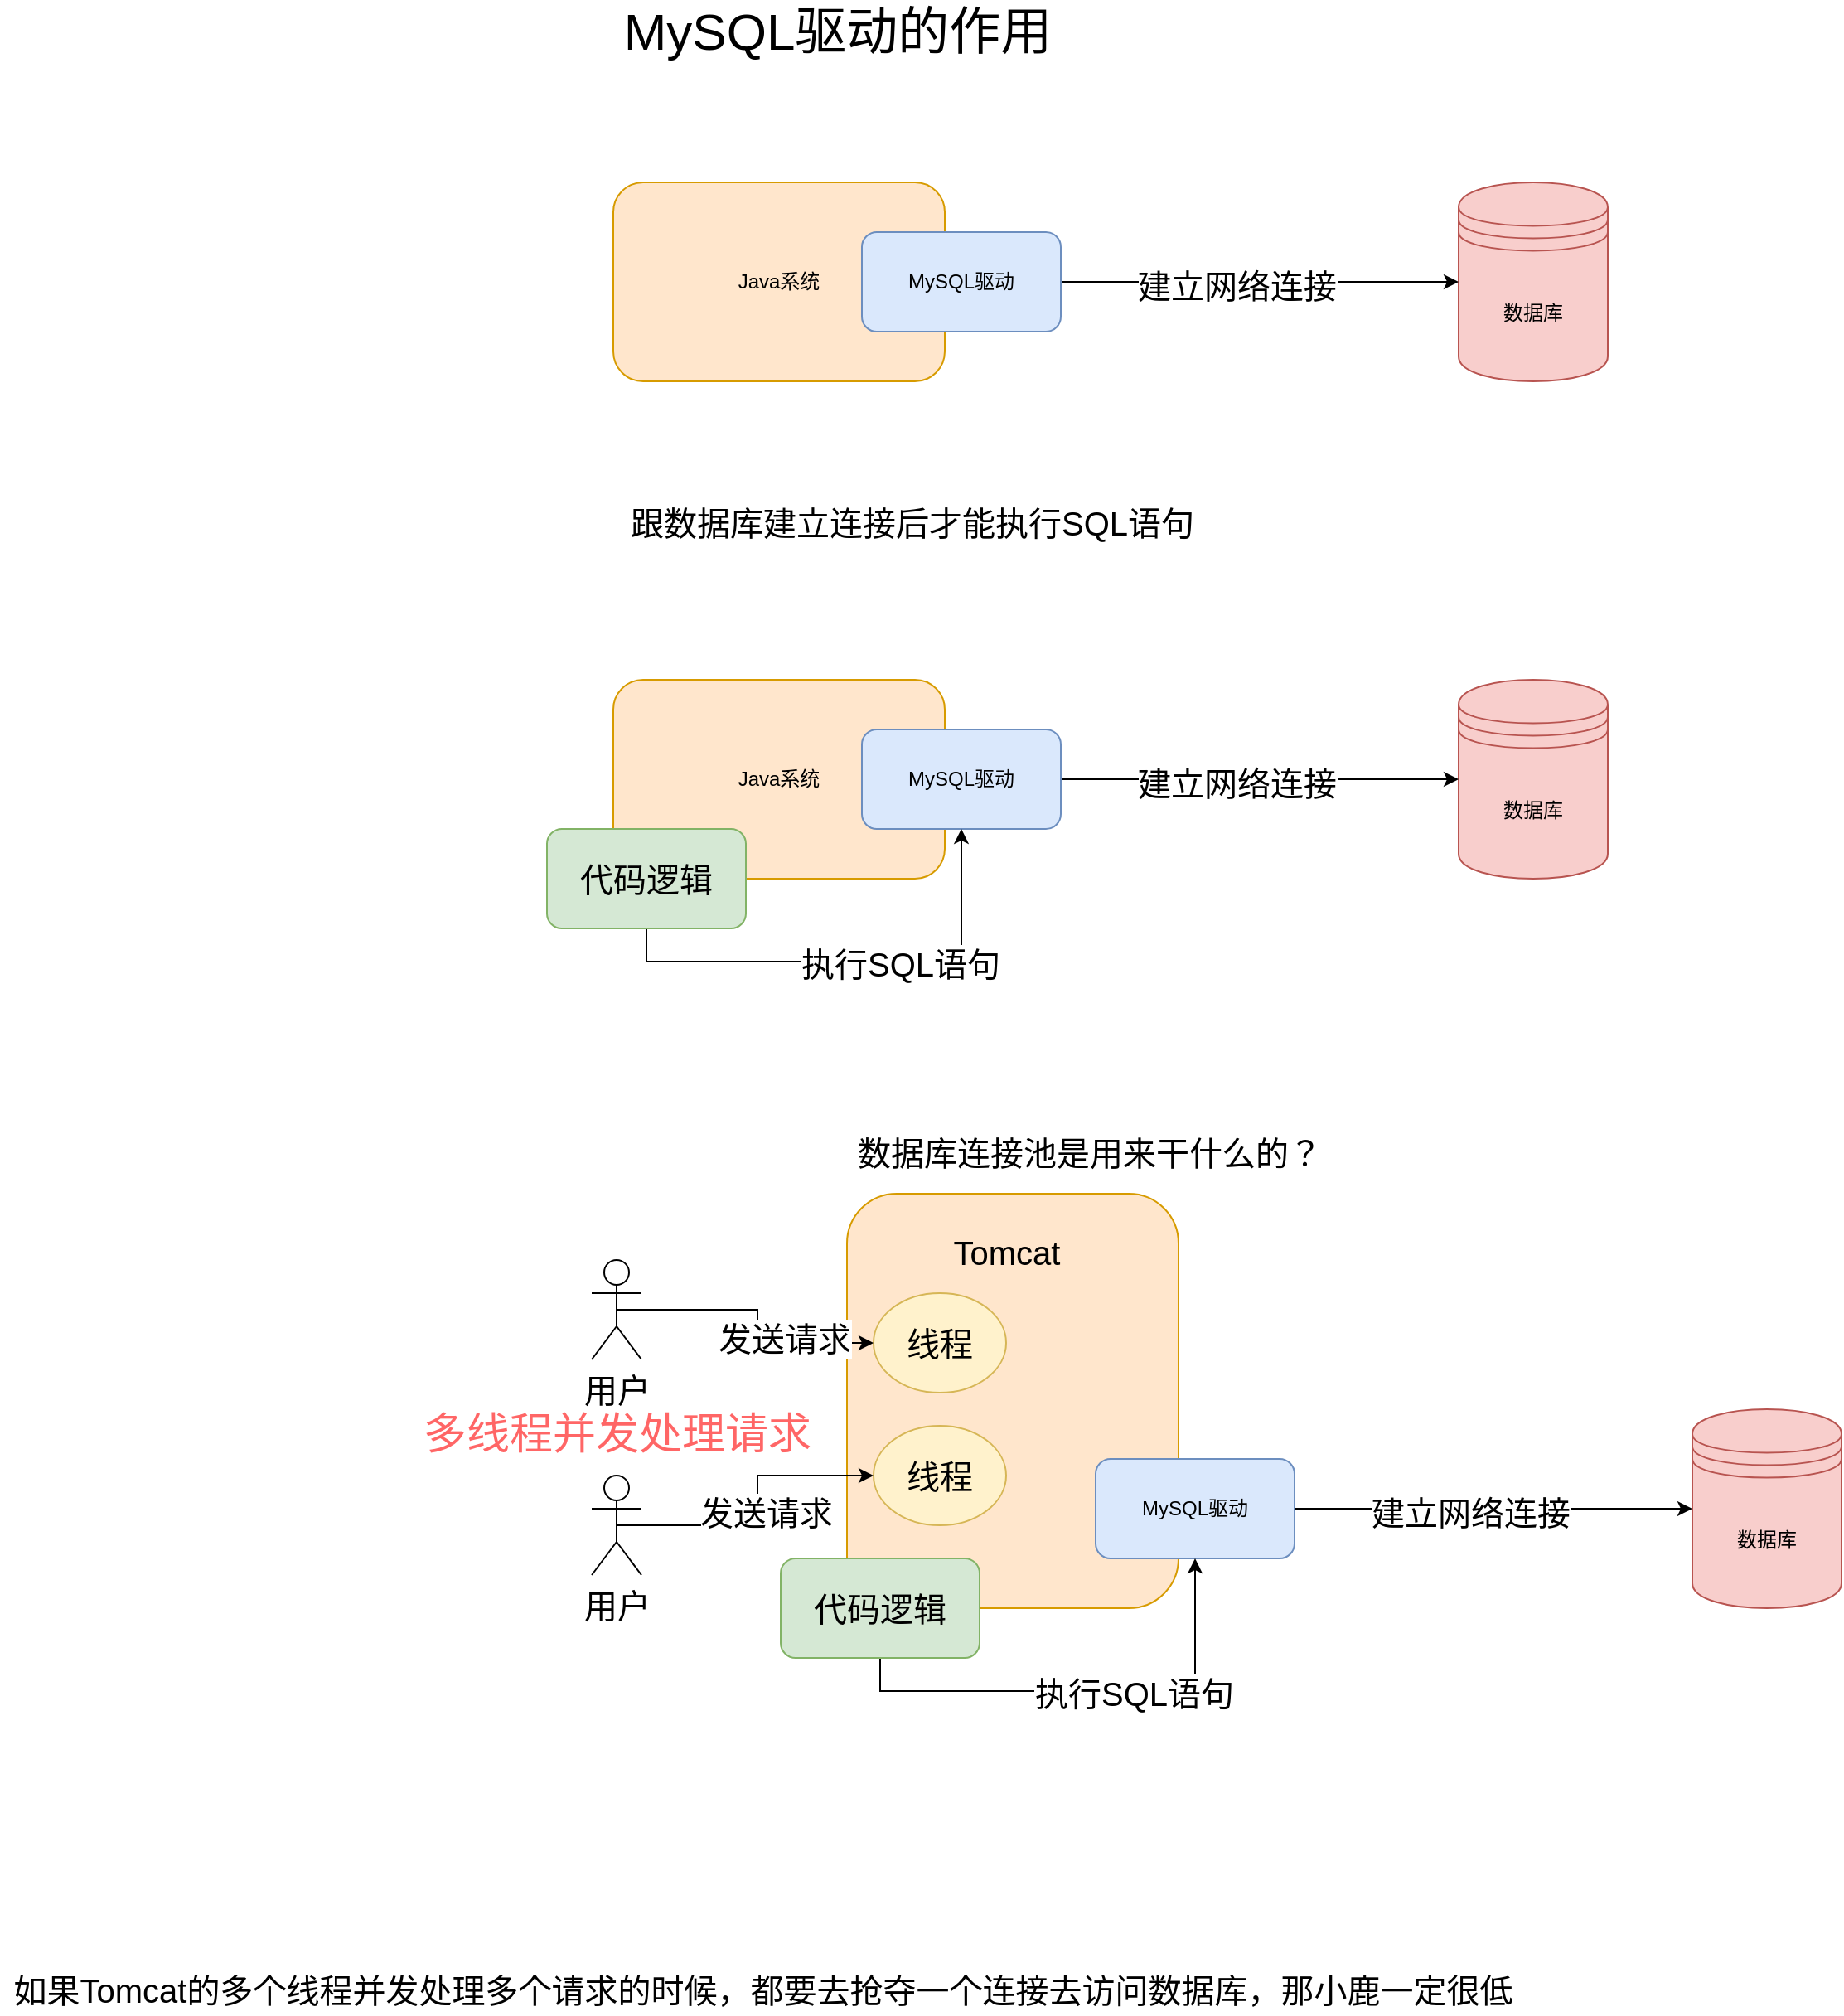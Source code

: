 <mxfile version="13.6.9" type="github">
  <diagram id="EcwfBps_Wt6sAbgpc9Hz" name="Page-1">
    <mxGraphModel dx="2121" dy="847" grid="1" gridSize="10" guides="1" tooltips="1" connect="1" arrows="1" fold="1" page="1" pageScale="1" pageWidth="827" pageHeight="1169" math="0" shadow="0">
      <root>
        <mxCell id="0" />
        <mxCell id="1" parent="0" />
        <mxCell id="CijfTk94sdnZkvBbVIQh-2" value="Java系统" style="rounded=1;whiteSpace=wrap;html=1;fillColor=#ffe6cc;strokeColor=#d79b00;" vertex="1" parent="1">
          <mxGeometry x="130" y="320" width="200" height="120" as="geometry" />
        </mxCell>
        <mxCell id="CijfTk94sdnZkvBbVIQh-4" value="数据库" style="shape=datastore;whiteSpace=wrap;html=1;fillColor=#f8cecc;strokeColor=#b85450;" vertex="1" parent="1">
          <mxGeometry x="640" y="320" width="90" height="120" as="geometry" />
        </mxCell>
        <mxCell id="CijfTk94sdnZkvBbVIQh-7" style="edgeStyle=orthogonalEdgeStyle;rounded=0;orthogonalLoop=1;jettySize=auto;html=1;entryX=0;entryY=0.5;entryDx=0;entryDy=0;" edge="1" parent="1" source="CijfTk94sdnZkvBbVIQh-6" target="CijfTk94sdnZkvBbVIQh-4">
          <mxGeometry relative="1" as="geometry">
            <mxPoint x="630" y="390" as="targetPoint" />
          </mxGeometry>
        </mxCell>
        <mxCell id="CijfTk94sdnZkvBbVIQh-8" value="建立网络连接" style="edgeLabel;html=1;align=center;verticalAlign=middle;resizable=0;points=[];fontSize=20;" vertex="1" connectable="0" parent="CijfTk94sdnZkvBbVIQh-7">
          <mxGeometry x="-0.117" y="-3" relative="1" as="geometry">
            <mxPoint y="-1" as="offset" />
          </mxGeometry>
        </mxCell>
        <mxCell id="CijfTk94sdnZkvBbVIQh-6" value="MySQL驱动" style="rounded=1;whiteSpace=wrap;html=1;fillColor=#dae8fc;strokeColor=#6c8ebf;" vertex="1" parent="1">
          <mxGeometry x="280" y="350" width="120" height="60" as="geometry" />
        </mxCell>
        <mxCell id="CijfTk94sdnZkvBbVIQh-9" value="MySQL驱动的作用" style="text;html=1;resizable=0;autosize=1;align=center;verticalAlign=bottom;points=[];fillColor=none;strokeColor=none;rounded=0;fontSize=31;" vertex="1" parent="1">
          <mxGeometry x="130" y="210" width="270" height="40" as="geometry" />
        </mxCell>
        <mxCell id="CijfTk94sdnZkvBbVIQh-12" value="跟数据库建立连接后才能执行SQL语句" style="text;html=1;resizable=0;autosize=1;align=center;verticalAlign=middle;points=[];fillColor=none;strokeColor=none;rounded=0;fontSize=20;fontColor=none;" vertex="1" parent="1">
          <mxGeometry x="130" y="510" width="360" height="30" as="geometry" />
        </mxCell>
        <mxCell id="CijfTk94sdnZkvBbVIQh-13" value="Java系统" style="rounded=1;whiteSpace=wrap;html=1;fillColor=#ffe6cc;strokeColor=#d79b00;" vertex="1" parent="1">
          <mxGeometry x="130" y="620" width="200" height="120" as="geometry" />
        </mxCell>
        <mxCell id="CijfTk94sdnZkvBbVIQh-14" value="数据库" style="shape=datastore;whiteSpace=wrap;html=1;fillColor=#f8cecc;strokeColor=#b85450;" vertex="1" parent="1">
          <mxGeometry x="640" y="620" width="90" height="120" as="geometry" />
        </mxCell>
        <mxCell id="CijfTk94sdnZkvBbVIQh-15" style="edgeStyle=orthogonalEdgeStyle;rounded=0;orthogonalLoop=1;jettySize=auto;html=1;entryX=0;entryY=0.5;entryDx=0;entryDy=0;" edge="1" parent="1" source="CijfTk94sdnZkvBbVIQh-17" target="CijfTk94sdnZkvBbVIQh-14">
          <mxGeometry relative="1" as="geometry">
            <mxPoint x="630" y="690" as="targetPoint" />
          </mxGeometry>
        </mxCell>
        <mxCell id="CijfTk94sdnZkvBbVIQh-16" value="建立网络连接" style="edgeLabel;html=1;align=center;verticalAlign=middle;resizable=0;points=[];fontSize=20;" vertex="1" connectable="0" parent="CijfTk94sdnZkvBbVIQh-15">
          <mxGeometry x="-0.117" y="-3" relative="1" as="geometry">
            <mxPoint y="-1" as="offset" />
          </mxGeometry>
        </mxCell>
        <mxCell id="CijfTk94sdnZkvBbVIQh-17" value="MySQL驱动" style="rounded=1;whiteSpace=wrap;html=1;fillColor=#dae8fc;strokeColor=#6c8ebf;" vertex="1" parent="1">
          <mxGeometry x="280" y="650" width="120" height="60" as="geometry" />
        </mxCell>
        <mxCell id="CijfTk94sdnZkvBbVIQh-19" style="edgeStyle=orthogonalEdgeStyle;rounded=0;orthogonalLoop=1;jettySize=auto;html=1;exitX=0.5;exitY=1;exitDx=0;exitDy=0;entryX=0.5;entryY=1;entryDx=0;entryDy=0;fontSize=20;fontColor=none;" edge="1" parent="1" source="CijfTk94sdnZkvBbVIQh-18" target="CijfTk94sdnZkvBbVIQh-17">
          <mxGeometry relative="1" as="geometry" />
        </mxCell>
        <mxCell id="CijfTk94sdnZkvBbVIQh-20" value="执行SQL语句" style="edgeLabel;html=1;align=center;verticalAlign=middle;resizable=0;points=[];fontSize=20;fontColor=none;" vertex="1" connectable="0" parent="CijfTk94sdnZkvBbVIQh-19">
          <mxGeometry x="0.193" y="-1" relative="1" as="geometry">
            <mxPoint as="offset" />
          </mxGeometry>
        </mxCell>
        <mxCell id="CijfTk94sdnZkvBbVIQh-18" value="代码逻辑" style="rounded=1;whiteSpace=wrap;html=1;fontSize=20;fillColor=#d5e8d4;strokeColor=#82b366;" vertex="1" parent="1">
          <mxGeometry x="90" y="710" width="120" height="60" as="geometry" />
        </mxCell>
        <mxCell id="CijfTk94sdnZkvBbVIQh-21" value="数据库连接池是用来干什么的？" style="text;html=1;resizable=0;autosize=1;align=center;verticalAlign=middle;points=[];fillColor=none;strokeColor=none;rounded=0;fontSize=20;fontColor=none;" vertex="1" parent="1">
          <mxGeometry x="267" y="890" width="300" height="30" as="geometry" />
        </mxCell>
        <mxCell id="CijfTk94sdnZkvBbVIQh-22" value="&lt;pre&gt;&lt;br&gt;&lt;/pre&gt;" style="rounded=1;whiteSpace=wrap;html=1;fillColor=#ffe6cc;strokeColor=#d79b00;align=left;" vertex="1" parent="1">
          <mxGeometry x="271" y="930" width="200" height="250" as="geometry" />
        </mxCell>
        <mxCell id="CijfTk94sdnZkvBbVIQh-23" value="数据库" style="shape=datastore;whiteSpace=wrap;html=1;fillColor=#f8cecc;strokeColor=#b85450;" vertex="1" parent="1">
          <mxGeometry x="781" y="1060" width="90" height="120" as="geometry" />
        </mxCell>
        <mxCell id="CijfTk94sdnZkvBbVIQh-24" style="edgeStyle=orthogonalEdgeStyle;rounded=0;orthogonalLoop=1;jettySize=auto;html=1;entryX=0;entryY=0.5;entryDx=0;entryDy=0;" edge="1" parent="1" source="CijfTk94sdnZkvBbVIQh-26" target="CijfTk94sdnZkvBbVIQh-23">
          <mxGeometry relative="1" as="geometry">
            <mxPoint x="771" y="1130" as="targetPoint" />
          </mxGeometry>
        </mxCell>
        <mxCell id="CijfTk94sdnZkvBbVIQh-25" value="建立网络连接" style="edgeLabel;html=1;align=center;verticalAlign=middle;resizable=0;points=[];fontSize=20;" vertex="1" connectable="0" parent="CijfTk94sdnZkvBbVIQh-24">
          <mxGeometry x="-0.117" y="-3" relative="1" as="geometry">
            <mxPoint y="-1" as="offset" />
          </mxGeometry>
        </mxCell>
        <mxCell id="CijfTk94sdnZkvBbVIQh-26" value="MySQL驱动" style="rounded=1;whiteSpace=wrap;html=1;fillColor=#dae8fc;strokeColor=#6c8ebf;" vertex="1" parent="1">
          <mxGeometry x="421" y="1090" width="120" height="60" as="geometry" />
        </mxCell>
        <mxCell id="CijfTk94sdnZkvBbVIQh-27" style="edgeStyle=orthogonalEdgeStyle;rounded=0;orthogonalLoop=1;jettySize=auto;html=1;exitX=0.5;exitY=1;exitDx=0;exitDy=0;entryX=0.5;entryY=1;entryDx=0;entryDy=0;fontSize=20;fontColor=none;" edge="1" parent="1" source="CijfTk94sdnZkvBbVIQh-29" target="CijfTk94sdnZkvBbVIQh-26">
          <mxGeometry relative="1" as="geometry" />
        </mxCell>
        <mxCell id="CijfTk94sdnZkvBbVIQh-28" value="执行SQL语句" style="edgeLabel;html=1;align=center;verticalAlign=middle;resizable=0;points=[];fontSize=20;fontColor=none;" vertex="1" connectable="0" parent="CijfTk94sdnZkvBbVIQh-27">
          <mxGeometry x="0.193" y="-1" relative="1" as="geometry">
            <mxPoint as="offset" />
          </mxGeometry>
        </mxCell>
        <mxCell id="CijfTk94sdnZkvBbVIQh-29" value="代码逻辑" style="rounded=1;whiteSpace=wrap;html=1;fontSize=20;fillColor=#d5e8d4;strokeColor=#82b366;" vertex="1" parent="1">
          <mxGeometry x="231" y="1150" width="120" height="60" as="geometry" />
        </mxCell>
        <mxCell id="CijfTk94sdnZkvBbVIQh-30" value="Tomcat" style="text;html=1;resizable=0;autosize=1;align=center;verticalAlign=middle;points=[];fillColor=none;strokeColor=none;rounded=0;fontSize=20;fontColor=none;" vertex="1" parent="1">
          <mxGeometry x="327" y="950" width="80" height="30" as="geometry" />
        </mxCell>
        <mxCell id="CijfTk94sdnZkvBbVIQh-31" value="线程" style="ellipse;whiteSpace=wrap;html=1;fontSize=20;fillColor=#fff2cc;strokeColor=#d6b656;" vertex="1" parent="1">
          <mxGeometry x="287" y="990" width="80" height="60" as="geometry" />
        </mxCell>
        <mxCell id="CijfTk94sdnZkvBbVIQh-32" value="线程" style="ellipse;whiteSpace=wrap;html=1;fontSize=20;fillColor=#fff2cc;strokeColor=#d6b656;" vertex="1" parent="1">
          <mxGeometry x="287" y="1070" width="80" height="60" as="geometry" />
        </mxCell>
        <mxCell id="CijfTk94sdnZkvBbVIQh-35" style="edgeStyle=orthogonalEdgeStyle;rounded=0;orthogonalLoop=1;jettySize=auto;html=1;exitX=0.5;exitY=0.5;exitDx=0;exitDy=0;exitPerimeter=0;entryX=0;entryY=0.5;entryDx=0;entryDy=0;fontSize=20;fontColor=none;" edge="1" parent="1" source="CijfTk94sdnZkvBbVIQh-33" target="CijfTk94sdnZkvBbVIQh-31">
          <mxGeometry relative="1" as="geometry" />
        </mxCell>
        <mxCell id="CijfTk94sdnZkvBbVIQh-36" value="发送请求" style="edgeLabel;html=1;align=center;verticalAlign=middle;resizable=0;points=[];fontSize=20;fontColor=none;" vertex="1" connectable="0" parent="CijfTk94sdnZkvBbVIQh-35">
          <mxGeometry x="0.376" y="3" relative="1" as="geometry">
            <mxPoint as="offset" />
          </mxGeometry>
        </mxCell>
        <mxCell id="CijfTk94sdnZkvBbVIQh-33" value="用户" style="shape=umlActor;verticalLabelPosition=bottom;verticalAlign=top;html=1;outlineConnect=0;fontSize=20;fontColor=none;" vertex="1" parent="1">
          <mxGeometry x="117" y="970" width="30" height="60" as="geometry" />
        </mxCell>
        <mxCell id="CijfTk94sdnZkvBbVIQh-38" style="edgeStyle=orthogonalEdgeStyle;rounded=0;orthogonalLoop=1;jettySize=auto;html=1;exitX=0.5;exitY=0.5;exitDx=0;exitDy=0;exitPerimeter=0;entryX=0;entryY=0.5;entryDx=0;entryDy=0;fontSize=20;fontColor=none;" edge="1" parent="1" source="CijfTk94sdnZkvBbVIQh-37" target="CijfTk94sdnZkvBbVIQh-32">
          <mxGeometry relative="1" as="geometry" />
        </mxCell>
        <mxCell id="CijfTk94sdnZkvBbVIQh-39" value="发送请求" style="edgeLabel;html=1;align=center;verticalAlign=middle;resizable=0;points=[];fontSize=20;fontColor=none;" vertex="1" connectable="0" parent="CijfTk94sdnZkvBbVIQh-38">
          <mxGeometry x="0.008" y="-5" relative="1" as="geometry">
            <mxPoint as="offset" />
          </mxGeometry>
        </mxCell>
        <mxCell id="CijfTk94sdnZkvBbVIQh-37" value="用户" style="shape=umlActor;verticalLabelPosition=bottom;verticalAlign=top;html=1;outlineConnect=0;fontSize=20;fontColor=none;" vertex="1" parent="1">
          <mxGeometry x="117" y="1100" width="30" height="60" as="geometry" />
        </mxCell>
        <mxCell id="CijfTk94sdnZkvBbVIQh-40" value="&lt;font color=&quot;#ff6666&quot; style=&quot;font-size: 26px&quot;&gt;多线程并发处理请求&lt;/font&gt;" style="text;html=1;resizable=0;autosize=1;align=center;verticalAlign=middle;points=[];fillColor=none;strokeColor=none;rounded=0;fontSize=20;fontColor=none;" vertex="1" parent="1">
          <mxGeometry x="7" y="1060" width="250" height="30" as="geometry" />
        </mxCell>
        <mxCell id="CijfTk94sdnZkvBbVIQh-41" value="&lt;div&gt;&lt;span&gt;如果Tomcat的多个线程并发处理多个请求的时候，都要去抢夺一个连接去访问数据库，那小鹿一定很低&lt;/span&gt;&lt;/div&gt;" style="text;html=1;resizable=0;autosize=1;align=center;verticalAlign=middle;points=[];fillColor=none;strokeColor=none;rounded=0;fontSize=20;fontColor=none;" vertex="1" parent="1">
          <mxGeometry x="-240" y="1395" width="920" height="30" as="geometry" />
        </mxCell>
      </root>
    </mxGraphModel>
  </diagram>
</mxfile>

